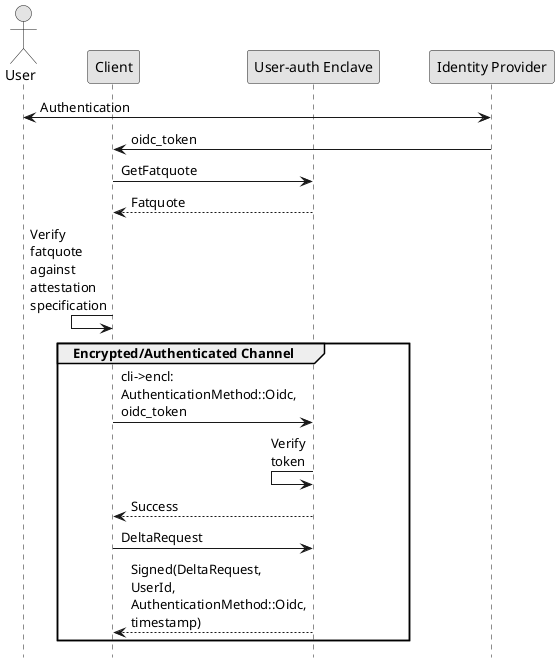 @startuml
skinparam shadowing false
skinparam monochrome true
skinparam ParticipantPadding 20
skinparam BoxPadding 10
skinparam MaxMessageSize 10
hide footbox

actor "User" as usr
participant "Client" as cli
participant "User-auth Enclave" as encl
participant "Identity Provider" as idp

usr<->idp: Authentication
cli<-idp: oidc_token

cli->encl: GetFatquote
return Fatquote
cli<-cli: Verify fatquote against attestation specification


group Encrypted/Authenticated Channel
cli->encl: cli->encl: AuthenticationMethod::Oidc, oidc_token
encl<-encl: Verify token
cli<--encl: Success
cli->encl: DeltaRequest
cli<--encl: Signed(DeltaRequest, UserId, AuthenticationMethod::Oidc, timestamp) 
end 

@enduml